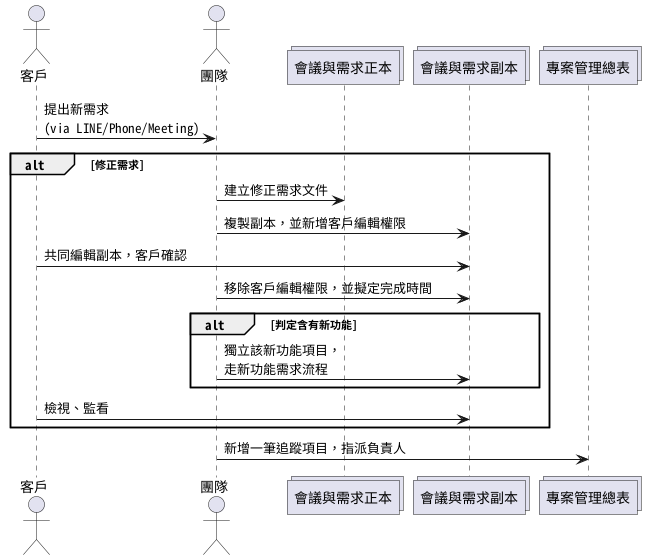 @startuml 修正需求
skinparam defaultFontName "Noto Sans Mono CJK TC"
actor 客戶 as c
actor 團隊 as t
collections 會議與需求正本 as mrf
collections 會議與需求副本 as mrfc
collections 專案管理總表 as pm
c->t:提出新需求\n(via LINE/Phone/Meeting)
alt 修正需求
' note over mrf, mrfc: Excel
t -> mrf: 建立修正需求文件
t -> mrfc: 複製副本，並新增客戶編輯權限
c -> mrfc: 共同編輯副本，客戶確認   
t -> mrfc: 移除客戶編輯權限，並擬定完成時間
    alt 判定含有新功能
        t -> mrfc:獨立該新功能項目，\n走新功能需求流程
    end
c-> mrfc: 檢視、監看
end
t-> pm: 新增一筆追蹤項目，指派負責人
@enduml

@startuml 新功能需求
skinparam defaultFontName "Noto Sans Mono CJK TC"
actor 客戶 as c
actor 團隊 as t
collections 需求分析文件 as ra
collections 技達專案管理 as gtcp
collections 其他工作 as ot
c->t:提出新需求\n(via LINE/Phone/Meeting)
alt 新功能需求
t -> ra: 建立Typora需求釐清文件(初版)
    loop 直到客戶say YES
    t -> ra: Typora需求釐清文件(2版、3版...)
    t -> ra: 客戶確認大方向正確
    end
t-> gtcp: 該專案PM管理、建立專案資料夾
t -> ot: 擬定時程表、報價、實作...
end

@enduml

@startuml 專案管理總表
skinparam defaultFontName "Noto Sans Mono CJK TC"
actor PM as pm
actor 團隊 as t
collections 專案管理總表 as exl
t-> exl: 隨時更新
pm-> exl: 整理、I AM WATCHING YOU!
@enduml

@startuml 小小速速需求
skinparam defaultFontName "Noto Sans Mono CJK TC"
actor 團隊 as t
collections 專案管理總表 as exl
t -> exl: 直接添加項目
@enduml
